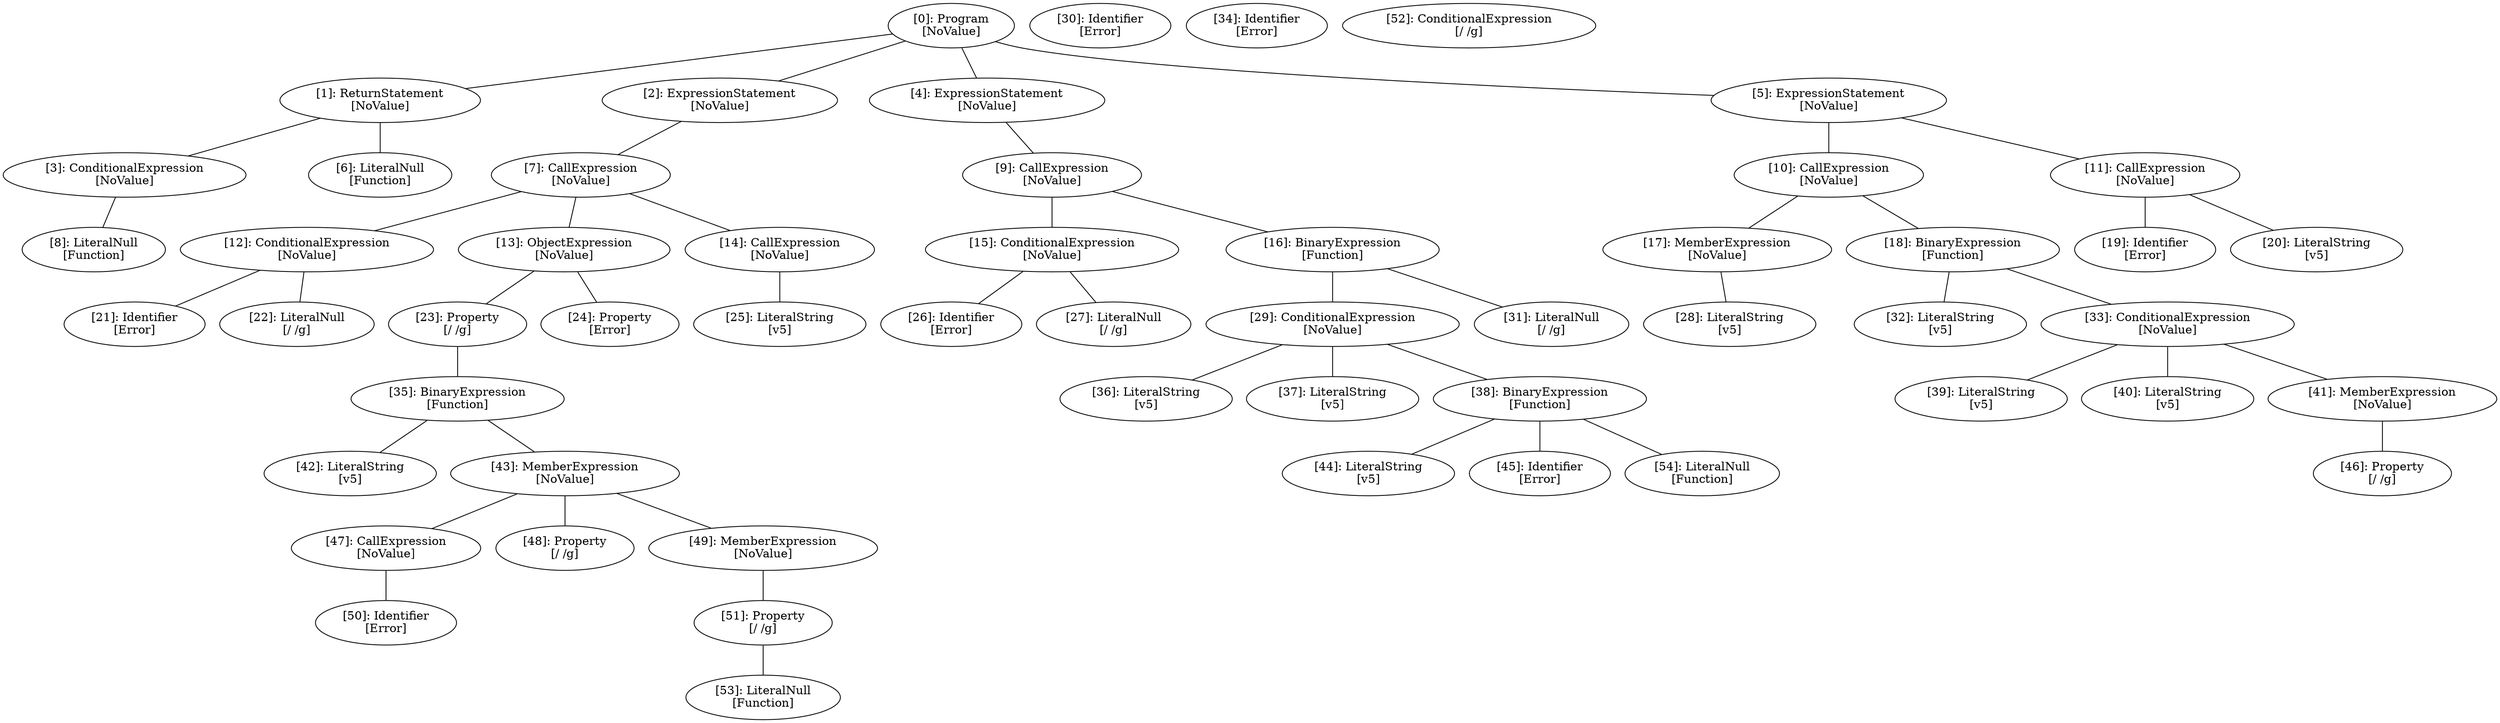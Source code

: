 // Result
graph {
	0 [label="[0]: Program
[NoValue]"]
	1 [label="[1]: ReturnStatement
[NoValue]"]
	2 [label="[2]: ExpressionStatement
[NoValue]"]
	3 [label="[3]: ConditionalExpression
[NoValue]"]
	4 [label="[4]: ExpressionStatement
[NoValue]"]
	5 [label="[5]: ExpressionStatement
[NoValue]"]
	6 [label="[6]: LiteralNull
[Function]"]
	7 [label="[7]: CallExpression
[NoValue]"]
	8 [label="[8]: LiteralNull
[Function]"]
	9 [label="[9]: CallExpression
[NoValue]"]
	10 [label="[10]: CallExpression
[NoValue]"]
	11 [label="[11]: CallExpression
[NoValue]"]
	12 [label="[12]: ConditionalExpression
[NoValue]"]
	13 [label="[13]: ObjectExpression
[NoValue]"]
	14 [label="[14]: CallExpression
[NoValue]"]
	15 [label="[15]: ConditionalExpression
[NoValue]"]
	16 [label="[16]: BinaryExpression
[Function]"]
	17 [label="[17]: MemberExpression
[NoValue]"]
	18 [label="[18]: BinaryExpression
[Function]"]
	19 [label="[19]: Identifier
[Error]"]
	20 [label="[20]: LiteralString
[v5]"]
	21 [label="[21]: Identifier
[Error]"]
	22 [label="[22]: LiteralNull
[/ /g]"]
	23 [label="[23]: Property
[/ /g]"]
	24 [label="[24]: Property
[Error]"]
	25 [label="[25]: LiteralString
[v5]"]
	26 [label="[26]: Identifier
[Error]"]
	27 [label="[27]: LiteralNull
[/ /g]"]
	28 [label="[28]: LiteralString
[v5]"]
	29 [label="[29]: ConditionalExpression
[NoValue]"]
	30 [label="[30]: Identifier
[Error]"]
	31 [label="[31]: LiteralNull
[/ /g]"]
	32 [label="[32]: LiteralString
[v5]"]
	33 [label="[33]: ConditionalExpression
[NoValue]"]
	34 [label="[34]: Identifier
[Error]"]
	35 [label="[35]: BinaryExpression
[Function]"]
	36 [label="[36]: LiteralString
[v5]"]
	37 [label="[37]: LiteralString
[v5]"]
	38 [label="[38]: BinaryExpression
[Function]"]
	39 [label="[39]: LiteralString
[v5]"]
	40 [label="[40]: LiteralString
[v5]"]
	41 [label="[41]: MemberExpression
[NoValue]"]
	42 [label="[42]: LiteralString
[v5]"]
	43 [label="[43]: MemberExpression
[NoValue]"]
	44 [label="[44]: LiteralString
[v5]"]
	45 [label="[45]: Identifier
[Error]"]
	46 [label="[46]: Property
[/ /g]"]
	47 [label="[47]: CallExpression
[NoValue]"]
	48 [label="[48]: Property
[/ /g]"]
	49 [label="[49]: MemberExpression
[NoValue]"]
	50 [label="[50]: Identifier
[Error]"]
	51 [label="[51]: Property
[/ /g]"]
	52 [label="[52]: ConditionalExpression
[/ /g]"]
	53 [label="[53]: LiteralNull
[Function]"]
	54 [label="[54]: LiteralNull
[Function]"]
	0 -- 1
	0 -- 2
	0 -- 4
	0 -- 5
	1 -- 3
	1 -- 6
	2 -- 7
	3 -- 8
	4 -- 9
	5 -- 10
	5 -- 11
	7 -- 12
	7 -- 13
	7 -- 14
	9 -- 15
	9 -- 16
	10 -- 17
	10 -- 18
	11 -- 19
	11 -- 20
	12 -- 21
	12 -- 22
	13 -- 23
	13 -- 24
	14 -- 25
	15 -- 26
	15 -- 27
	16 -- 29
	16 -- 31
	17 -- 28
	18 -- 32
	18 -- 33
	23 -- 35
	29 -- 36
	29 -- 37
	29 -- 38
	33 -- 39
	33 -- 40
	33 -- 41
	35 -- 42
	35 -- 43
	38 -- 44
	38 -- 45
	38 -- 54
	41 -- 46
	43 -- 47
	43 -- 48
	43 -- 49
	47 -- 50
	49 -- 51
	51 -- 53
}
